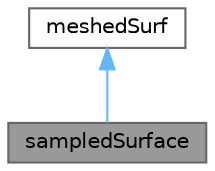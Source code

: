 digraph "sampledSurface"
{
 // LATEX_PDF_SIZE
  bgcolor="transparent";
  edge [fontname=Helvetica,fontsize=10,labelfontname=Helvetica,labelfontsize=10];
  node [fontname=Helvetica,fontsize=10,shape=box,height=0.2,width=0.4];
  Node1 [id="Node000001",label="sampledSurface",height=0.2,width=0.4,color="gray40", fillcolor="grey60", style="filled", fontcolor="black",tooltip="An abstract class for surfaces with sampling."];
  Node2 -> Node1 [id="edge1_Node000001_Node000002",dir="back",color="steelblue1",style="solid",tooltip=" "];
  Node2 [id="Node000002",label="meshedSurf",height=0.2,width=0.4,color="gray40", fillcolor="white", style="filled",URL="$classFoam_1_1meshedSurf.html",tooltip="Abstract definition of a meshed surface defined by faces and points."];
}
